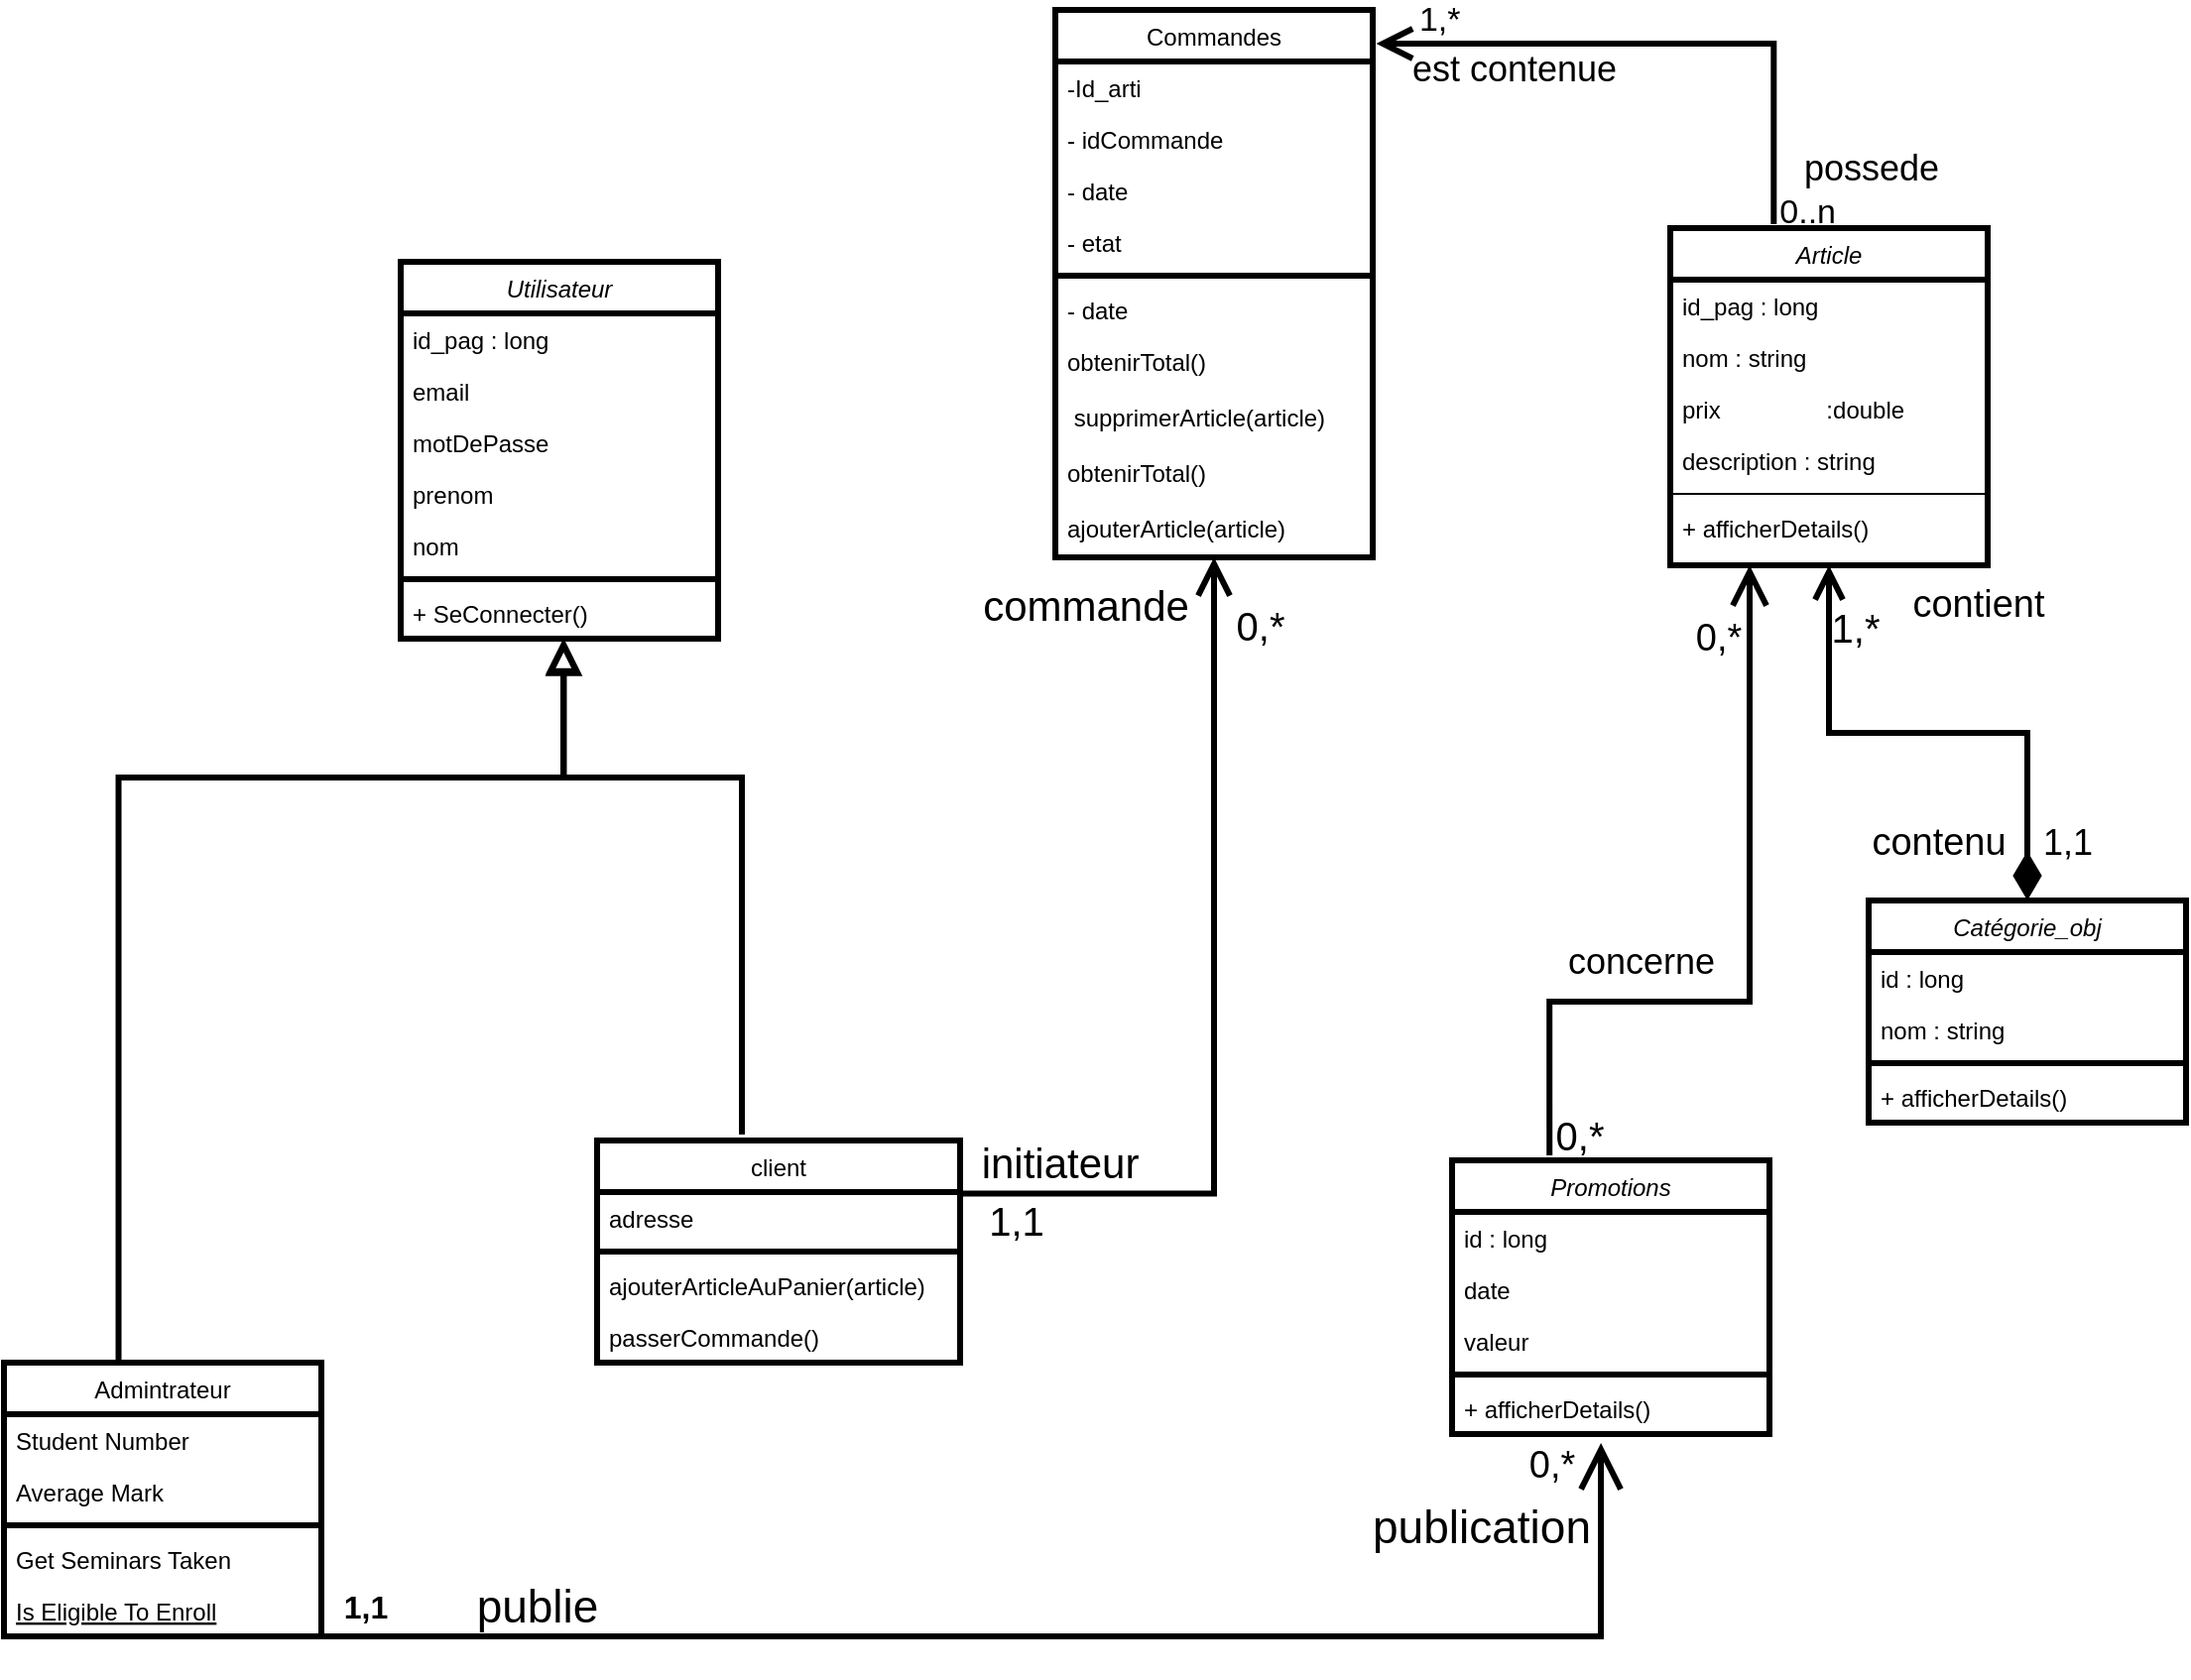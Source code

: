 <mxfile version="21.8.2" type="github">
  <diagram id="C5RBs43oDa-KdzZeNtuy" name="Page-1">
    <mxGraphModel dx="2022" dy="663" grid="1" gridSize="10" guides="1" tooltips="1" connect="1" arrows="1" fold="1" page="1" pageScale="1" pageWidth="827" pageHeight="1169" math="0" shadow="0">
      <root>
        <mxCell id="WIyWlLk6GJQsqaUBKTNV-0" />
        <mxCell id="WIyWlLk6GJQsqaUBKTNV-1" parent="WIyWlLk6GJQsqaUBKTNV-0" />
        <mxCell id="IVEILM5k7QO9TTiQjNUy-68" style="edgeStyle=orthogonalEdgeStyle;rounded=0;orthogonalLoop=1;jettySize=auto;html=1;exitX=0.25;exitY=1;exitDx=0;exitDy=0;entryX=0.307;entryY=-0.018;entryDx=0;entryDy=0;entryPerimeter=0;startArrow=open;startFill=0;endArrow=none;endFill=0;strokeWidth=3;endSize=14;sourcePerimeterSpacing=14;targetPerimeterSpacing=13;startSize=14;" parent="WIyWlLk6GJQsqaUBKTNV-1" source="zkfFHV4jXpPFQw0GAbJ--0" target="IVEILM5k7QO9TTiQjNUy-61" edge="1">
          <mxGeometry relative="1" as="geometry">
            <Array as="points">
              <mxPoint x="240" y="600" />
              <mxPoint x="139" y="600" />
            </Array>
          </mxGeometry>
        </mxCell>
        <mxCell id="IVEILM5k7QO9TTiQjNUy-87" value="&lt;font style=&quot;font-size: 19px;&quot;&gt;0,*&lt;/font&gt;" style="edgeLabel;html=1;align=center;verticalAlign=middle;resizable=0;points=[];labelBackgroundColor=none;" parent="IVEILM5k7QO9TTiQjNUy-68" vertex="1" connectable="0">
          <mxGeometry x="-0.856" y="1" relative="1" as="geometry">
            <mxPoint x="-17" y="8" as="offset" />
          </mxGeometry>
        </mxCell>
        <mxCell id="IVEILM5k7QO9TTiQjNUy-89" value="&lt;span style=&quot;font-size: 20px;&quot;&gt;0,*&lt;/span&gt;" style="edgeLabel;html=1;align=center;verticalAlign=middle;resizable=0;points=[];" parent="IVEILM5k7QO9TTiQjNUy-68" vertex="1" connectable="0">
          <mxGeometry x="0.97" y="2" relative="1" as="geometry">
            <mxPoint x="13" y="-5" as="offset" />
          </mxGeometry>
        </mxCell>
        <mxCell id="zkfFHV4jXpPFQw0GAbJ--0" value="Article" style="swimlane;fontStyle=2;align=center;verticalAlign=top;childLayout=stackLayout;horizontal=1;startSize=26;horizontalStack=0;resizeParent=1;resizeLast=0;collapsible=1;marginBottom=0;rounded=0;shadow=0;strokeWidth=3;" parent="WIyWlLk6GJQsqaUBKTNV-1" vertex="1">
          <mxGeometry x="200" y="210" width="160" height="170" as="geometry">
            <mxRectangle x="220" y="120" width="160" height="26" as="alternateBounds" />
          </mxGeometry>
        </mxCell>
        <mxCell id="zkfFHV4jXpPFQw0GAbJ--1" value="id_pag : long" style="text;align=left;verticalAlign=top;spacingLeft=4;spacingRight=4;overflow=hidden;rotatable=0;points=[[0,0.5],[1,0.5]];portConstraint=eastwest;" parent="zkfFHV4jXpPFQw0GAbJ--0" vertex="1">
          <mxGeometry y="26" width="160" height="26" as="geometry" />
        </mxCell>
        <mxCell id="IVEILM5k7QO9TTiQjNUy-1" value="nom : string" style="text;align=left;verticalAlign=top;spacingLeft=4;spacingRight=4;overflow=hidden;rotatable=0;points=[[0,0.5],[1,0.5]];portConstraint=eastwest;" parent="zkfFHV4jXpPFQw0GAbJ--0" vertex="1">
          <mxGeometry y="52" width="160" height="26" as="geometry" />
        </mxCell>
        <mxCell id="zkfFHV4jXpPFQw0GAbJ--2" value="prix                :double" style="text;align=left;verticalAlign=top;spacingLeft=4;spacingRight=4;overflow=hidden;rotatable=0;points=[[0,0.5],[1,0.5]];portConstraint=eastwest;rounded=0;shadow=0;html=0;" parent="zkfFHV4jXpPFQw0GAbJ--0" vertex="1">
          <mxGeometry y="78" width="160" height="26" as="geometry" />
        </mxCell>
        <mxCell id="zkfFHV4jXpPFQw0GAbJ--3" value="description : string" style="text;align=left;verticalAlign=top;spacingLeft=4;spacingRight=4;overflow=hidden;rotatable=0;points=[[0,0.5],[1,0.5]];portConstraint=eastwest;rounded=0;shadow=0;html=0;" parent="zkfFHV4jXpPFQw0GAbJ--0" vertex="1">
          <mxGeometry y="104" width="160" height="26" as="geometry" />
        </mxCell>
        <mxCell id="zkfFHV4jXpPFQw0GAbJ--4" value="" style="line;html=1;strokeWidth=1;align=left;verticalAlign=middle;spacingTop=-1;spacingLeft=3;spacingRight=3;rotatable=0;labelPosition=right;points=[];portConstraint=eastwest;" parent="zkfFHV4jXpPFQw0GAbJ--0" vertex="1">
          <mxGeometry y="130" width="160" height="8" as="geometry" />
        </mxCell>
        <mxCell id="zkfFHV4jXpPFQw0GAbJ--5" value="+ afficherDetails()" style="text;align=left;verticalAlign=top;spacingLeft=4;spacingRight=4;overflow=hidden;rotatable=0;points=[[0,0.5],[1,0.5]];portConstraint=eastwest;strokeWidth=3;" parent="zkfFHV4jXpPFQw0GAbJ--0" vertex="1">
          <mxGeometry y="138" width="160" height="26" as="geometry" />
        </mxCell>
        <mxCell id="zkfFHV4jXpPFQw0GAbJ--6" value="Admintrateur" style="swimlane;fontStyle=0;align=center;verticalAlign=top;childLayout=stackLayout;horizontal=1;startSize=26;horizontalStack=0;resizeParent=1;resizeLast=0;collapsible=1;marginBottom=0;rounded=0;shadow=0;strokeWidth=3;" parent="WIyWlLk6GJQsqaUBKTNV-1" vertex="1">
          <mxGeometry x="-640" y="782" width="160" height="138" as="geometry">
            <mxRectangle x="130" y="380" width="160" height="26" as="alternateBounds" />
          </mxGeometry>
        </mxCell>
        <mxCell id="zkfFHV4jXpPFQw0GAbJ--7" value="Student Number" style="text;align=left;verticalAlign=top;spacingLeft=4;spacingRight=4;overflow=hidden;rotatable=0;points=[[0,0.5],[1,0.5]];portConstraint=eastwest;" parent="zkfFHV4jXpPFQw0GAbJ--6" vertex="1">
          <mxGeometry y="26" width="160" height="26" as="geometry" />
        </mxCell>
        <mxCell id="zkfFHV4jXpPFQw0GAbJ--8" value="Average Mark" style="text;align=left;verticalAlign=top;spacingLeft=4;spacingRight=4;overflow=hidden;rotatable=0;points=[[0,0.5],[1,0.5]];portConstraint=eastwest;rounded=0;shadow=0;html=0;" parent="zkfFHV4jXpPFQw0GAbJ--6" vertex="1">
          <mxGeometry y="52" width="160" height="26" as="geometry" />
        </mxCell>
        <mxCell id="zkfFHV4jXpPFQw0GAbJ--9" value="" style="line;html=1;strokeWidth=3;align=left;verticalAlign=middle;spacingTop=-1;spacingLeft=3;spacingRight=3;rotatable=0;labelPosition=right;points=[];portConstraint=eastwest;" parent="zkfFHV4jXpPFQw0GAbJ--6" vertex="1">
          <mxGeometry y="78" width="160" height="8" as="geometry" />
        </mxCell>
        <mxCell id="zkfFHV4jXpPFQw0GAbJ--11" value="Get Seminars Taken" style="text;align=left;verticalAlign=top;spacingLeft=4;spacingRight=4;overflow=hidden;rotatable=0;points=[[0,0.5],[1,0.5]];portConstraint=eastwest;" parent="zkfFHV4jXpPFQw0GAbJ--6" vertex="1">
          <mxGeometry y="86" width="160" height="26" as="geometry" />
        </mxCell>
        <mxCell id="zkfFHV4jXpPFQw0GAbJ--10" value="Is Eligible To Enroll" style="text;align=left;verticalAlign=top;spacingLeft=4;spacingRight=4;overflow=hidden;rotatable=0;points=[[0,0.5],[1,0.5]];portConstraint=eastwest;fontStyle=4" parent="zkfFHV4jXpPFQw0GAbJ--6" vertex="1">
          <mxGeometry y="112" width="160" height="26" as="geometry" />
        </mxCell>
        <mxCell id="zkfFHV4jXpPFQw0GAbJ--12" value="" style="endArrow=block;endSize=11;endFill=0;shadow=0;strokeWidth=3;rounded=0;edgeStyle=elbowEdgeStyle;elbow=vertical;exitX=0.361;exitY=-0.001;exitDx=0;exitDy=0;exitPerimeter=0;" parent="WIyWlLk6GJQsqaUBKTNV-1" source="zkfFHV4jXpPFQw0GAbJ--6" edge="1">
          <mxGeometry width="160" relative="1" as="geometry">
            <mxPoint x="-560.0" y="673.274" as="sourcePoint" />
            <mxPoint x="-357.76" y="417" as="targetPoint" />
            <Array as="points">
              <mxPoint x="-417.76" y="487" />
            </Array>
          </mxGeometry>
        </mxCell>
        <mxCell id="zkfFHV4jXpPFQw0GAbJ--13" value="client" style="swimlane;fontStyle=0;align=center;verticalAlign=top;childLayout=stackLayout;horizontal=1;startSize=26;horizontalStack=0;resizeParent=1;resizeLast=0;collapsible=1;marginBottom=0;rounded=0;shadow=0;strokeWidth=3;" parent="WIyWlLk6GJQsqaUBKTNV-1" vertex="1">
          <mxGeometry x="-341" y="670" width="183" height="112" as="geometry">
            <mxRectangle x="340" y="380" width="170" height="26" as="alternateBounds" />
          </mxGeometry>
        </mxCell>
        <mxCell id="zkfFHV4jXpPFQw0GAbJ--14" value="adresse" style="text;align=left;verticalAlign=top;spacingLeft=4;spacingRight=4;overflow=hidden;rotatable=0;points=[[0,0.5],[1,0.5]];portConstraint=eastwest;" parent="zkfFHV4jXpPFQw0GAbJ--13" vertex="1">
          <mxGeometry y="26" width="183" height="26" as="geometry" />
        </mxCell>
        <mxCell id="zkfFHV4jXpPFQw0GAbJ--15" value="" style="line;html=1;strokeWidth=3;align=left;verticalAlign=middle;spacingTop=-1;spacingLeft=3;spacingRight=3;rotatable=0;labelPosition=right;points=[];portConstraint=eastwest;" parent="zkfFHV4jXpPFQw0GAbJ--13" vertex="1">
          <mxGeometry y="52" width="183" height="8" as="geometry" />
        </mxCell>
        <mxCell id="IVEILM5k7QO9TTiQjNUy-25" value="ajouterArticleAuPanier(article)" style="text;align=left;verticalAlign=top;spacingLeft=4;spacingRight=4;overflow=hidden;rotatable=0;points=[[0,0.5],[1,0.5]];portConstraint=eastwest;" parent="zkfFHV4jXpPFQw0GAbJ--13" vertex="1">
          <mxGeometry y="60" width="183" height="26" as="geometry" />
        </mxCell>
        <mxCell id="IVEILM5k7QO9TTiQjNUy-27" value="passerCommande()" style="text;align=left;verticalAlign=top;spacingLeft=4;spacingRight=4;overflow=hidden;rotatable=0;points=[[0,0.5],[1,0.5]];portConstraint=eastwest;" parent="zkfFHV4jXpPFQw0GAbJ--13" vertex="1">
          <mxGeometry y="86" width="183" height="26" as="geometry" />
        </mxCell>
        <mxCell id="zkfFHV4jXpPFQw0GAbJ--16" value="" style="endArrow=block;endSize=10;endFill=0;shadow=0;strokeWidth=3;rounded=0;edgeStyle=elbowEdgeStyle;elbow=vertical;" parent="WIyWlLk6GJQsqaUBKTNV-1" edge="1">
          <mxGeometry width="160" relative="1" as="geometry">
            <mxPoint x="-268.0" y="667" as="sourcePoint" />
            <mxPoint x="-358" y="417" as="targetPoint" />
            <Array as="points">
              <mxPoint x="-268" y="487" />
            </Array>
          </mxGeometry>
        </mxCell>
        <mxCell id="zkfFHV4jXpPFQw0GAbJ--26" value="" style="endArrow=open;shadow=0;strokeWidth=3;rounded=0;endFill=1;edgeStyle=elbowEdgeStyle;elbow=vertical;entryX=1.011;entryY=0.062;entryDx=0;entryDy=0;entryPerimeter=0;exitX=0.326;exitY=-0.012;exitDx=0;exitDy=0;exitPerimeter=0;endSize=12;" parent="WIyWlLk6GJQsqaUBKTNV-1" source="zkfFHV4jXpPFQw0GAbJ--0" target="IVEILM5k7QO9TTiQjNUy-3" edge="1">
          <mxGeometry x="0.5" y="41" relative="1" as="geometry">
            <mxPoint x="302.08" y="227" as="sourcePoint" />
            <mxPoint x="40.8" y="116.182" as="targetPoint" />
            <mxPoint x="-40" y="32" as="offset" />
            <Array as="points">
              <mxPoint x="302.08" y="117" />
              <mxPoint x="2.08" y="27" />
              <mxPoint x="242.08" y="-18" />
            </Array>
          </mxGeometry>
        </mxCell>
        <mxCell id="zkfFHV4jXpPFQw0GAbJ--27" value="0..n" style="resizable=0;align=left;verticalAlign=bottom;labelBackgroundColor=none;fontSize=17;" parent="zkfFHV4jXpPFQw0GAbJ--26" connectable="0" vertex="1">
          <mxGeometry x="-1" relative="1" as="geometry">
            <mxPoint x="1" y="4" as="offset" />
          </mxGeometry>
        </mxCell>
        <mxCell id="zkfFHV4jXpPFQw0GAbJ--28" value="1,*" style="resizable=0;align=right;verticalAlign=bottom;labelBackgroundColor=none;fontSize=17;" parent="zkfFHV4jXpPFQw0GAbJ--26" connectable="0" vertex="1">
          <mxGeometry x="1" relative="1" as="geometry">
            <mxPoint x="44" y="-2" as="offset" />
          </mxGeometry>
        </mxCell>
        <mxCell id="zkfFHV4jXpPFQw0GAbJ--29" value="&lt;font style=&quot;font-size: 18px;&quot;&gt;est contenue&lt;/font&gt;" style="text;html=1;resizable=0;points=[];;align=center;verticalAlign=middle;labelBackgroundColor=none;rounded=0;shadow=0;strokeWidth=1;fontSize=12;" parent="zkfFHV4jXpPFQw0GAbJ--26" vertex="1" connectable="0">
          <mxGeometry x="0.5" y="49" relative="1" as="geometry">
            <mxPoint x="-4" y="-36" as="offset" />
          </mxGeometry>
        </mxCell>
        <mxCell id="3nF1igo2PboqUOfNpfKJ-6" value="&lt;span style=&quot;font-size: 18px;&quot;&gt;possede&lt;/span&gt;" style="text;html=1;resizable=0;points=[];;align=center;verticalAlign=middle;labelBackgroundColor=none;rounded=0;shadow=0;strokeWidth=1;fontSize=12;" vertex="1" connectable="0" parent="zkfFHV4jXpPFQw0GAbJ--26">
          <mxGeometry x="0.5" y="49" relative="1" as="geometry">
            <mxPoint x="176" y="14" as="offset" />
          </mxGeometry>
        </mxCell>
        <mxCell id="IVEILM5k7QO9TTiQjNUy-3" value="Commandes" style="swimlane;fontStyle=0;align=center;verticalAlign=top;childLayout=stackLayout;horizontal=1;startSize=26;horizontalStack=0;resizeParent=1;resizeLast=0;collapsible=1;marginBottom=0;rounded=0;shadow=0;strokeWidth=3;" parent="WIyWlLk6GJQsqaUBKTNV-1" vertex="1">
          <mxGeometry x="-110" y="100" width="160" height="276" as="geometry">
            <mxRectangle x="550" y="140" width="160" height="26" as="alternateBounds" />
          </mxGeometry>
        </mxCell>
        <mxCell id="IVEILM5k7QO9TTiQjNUy-4" value="-Id_arti" style="text;align=left;verticalAlign=top;spacingLeft=4;spacingRight=4;overflow=hidden;rotatable=0;points=[[0,0.5],[1,0.5]];portConstraint=eastwest;" parent="IVEILM5k7QO9TTiQjNUy-3" vertex="1">
          <mxGeometry y="26" width="160" height="26" as="geometry" />
        </mxCell>
        <mxCell id="IVEILM5k7QO9TTiQjNUy-5" value="- idCommande" style="text;align=left;verticalAlign=top;spacingLeft=4;spacingRight=4;overflow=hidden;rotatable=0;points=[[0,0.5],[1,0.5]];portConstraint=eastwest;rounded=0;shadow=0;html=0;" parent="IVEILM5k7QO9TTiQjNUy-3" vertex="1">
          <mxGeometry y="52" width="160" height="26" as="geometry" />
        </mxCell>
        <mxCell id="IVEILM5k7QO9TTiQjNUy-67" value="- date" style="text;align=left;verticalAlign=top;spacingLeft=4;spacingRight=4;overflow=hidden;rotatable=0;points=[[0,0.5],[1,0.5]];portConstraint=eastwest;rounded=0;shadow=0;html=0;" parent="IVEILM5k7QO9TTiQjNUy-3" vertex="1">
          <mxGeometry y="78" width="160" height="26" as="geometry" />
        </mxCell>
        <mxCell id="IVEILM5k7QO9TTiQjNUy-9" value="- etat" style="text;align=left;verticalAlign=top;spacingLeft=4;spacingRight=4;overflow=hidden;rotatable=0;points=[[0,0.5],[1,0.5]];portConstraint=eastwest;rounded=0;shadow=0;html=0;" parent="IVEILM5k7QO9TTiQjNUy-3" vertex="1">
          <mxGeometry y="104" width="160" height="26" as="geometry" />
        </mxCell>
        <mxCell id="IVEILM5k7QO9TTiQjNUy-6" value="" style="line;html=1;strokeWidth=3;align=left;verticalAlign=middle;spacingTop=-1;spacingLeft=3;spacingRight=3;rotatable=0;labelPosition=right;points=[];portConstraint=eastwest;" parent="IVEILM5k7QO9TTiQjNUy-3" vertex="1">
          <mxGeometry y="130" width="160" height="8" as="geometry" />
        </mxCell>
        <mxCell id="IVEILM5k7QO9TTiQjNUy-66" value="- date" style="text;align=left;verticalAlign=top;spacingLeft=4;spacingRight=4;overflow=hidden;rotatable=0;points=[[0,0.5],[1,0.5]];portConstraint=eastwest;rounded=0;shadow=0;html=0;" parent="IVEILM5k7QO9TTiQjNUy-3" vertex="1">
          <mxGeometry y="138" width="160" height="26" as="geometry" />
        </mxCell>
        <mxCell id="IVEILM5k7QO9TTiQjNUy-7" value="obtenirTotal()&#xa; " style="text;align=left;verticalAlign=top;spacingLeft=4;spacingRight=4;overflow=hidden;rotatable=0;points=[[0,0.5],[1,0.5]];portConstraint=eastwest;" parent="IVEILM5k7QO9TTiQjNUy-3" vertex="1">
          <mxGeometry y="164" width="160" height="28" as="geometry" />
        </mxCell>
        <mxCell id="IVEILM5k7QO9TTiQjNUy-11" value=" supprimerArticle(article)&#xa;    " style="text;align=left;verticalAlign=top;spacingLeft=4;spacingRight=4;overflow=hidden;rotatable=0;points=[[0,0.5],[1,0.5]];portConstraint=eastwest;" parent="IVEILM5k7QO9TTiQjNUy-3" vertex="1">
          <mxGeometry y="192" width="160" height="28" as="geometry" />
        </mxCell>
        <mxCell id="IVEILM5k7QO9TTiQjNUy-13" value="obtenirTotal()" style="text;align=left;verticalAlign=top;spacingLeft=4;spacingRight=4;overflow=hidden;rotatable=0;points=[[0,0.5],[1,0.5]];portConstraint=eastwest;" parent="IVEILM5k7QO9TTiQjNUy-3" vertex="1">
          <mxGeometry y="220" width="160" height="28" as="geometry" />
        </mxCell>
        <mxCell id="IVEILM5k7QO9TTiQjNUy-14" value="ajouterArticle(article)" style="text;align=left;verticalAlign=top;spacingLeft=4;spacingRight=4;overflow=hidden;rotatable=0;points=[[0,0.5],[1,0.5]];portConstraint=eastwest;" parent="IVEILM5k7QO9TTiQjNUy-3" vertex="1">
          <mxGeometry y="248" width="160" height="28" as="geometry" />
        </mxCell>
        <mxCell id="IVEILM5k7QO9TTiQjNUy-15" value="Utilisateur" style="swimlane;fontStyle=2;align=center;verticalAlign=top;childLayout=stackLayout;horizontal=1;startSize=26;horizontalStack=0;resizeParent=1;resizeLast=0;collapsible=1;marginBottom=0;rounded=0;shadow=0;strokeWidth=3;" parent="WIyWlLk6GJQsqaUBKTNV-1" vertex="1">
          <mxGeometry x="-440" y="227" width="160" height="190" as="geometry">
            <mxRectangle x="220" y="120" width="160" height="26" as="alternateBounds" />
          </mxGeometry>
        </mxCell>
        <mxCell id="IVEILM5k7QO9TTiQjNUy-16" value="id_pag : long" style="text;align=left;verticalAlign=top;spacingLeft=4;spacingRight=4;overflow=hidden;rotatable=0;points=[[0,0.5],[1,0.5]];portConstraint=eastwest;" parent="IVEILM5k7QO9TTiQjNUy-15" vertex="1">
          <mxGeometry y="26" width="160" height="26" as="geometry" />
        </mxCell>
        <mxCell id="IVEILM5k7QO9TTiQjNUy-17" value="email" style="text;align=left;verticalAlign=top;spacingLeft=4;spacingRight=4;overflow=hidden;rotatable=0;points=[[0,0.5],[1,0.5]];portConstraint=eastwest;" parent="IVEILM5k7QO9TTiQjNUy-15" vertex="1">
          <mxGeometry y="52" width="160" height="26" as="geometry" />
        </mxCell>
        <mxCell id="IVEILM5k7QO9TTiQjNUy-18" value="motDePasse" style="text;align=left;verticalAlign=top;spacingLeft=4;spacingRight=4;overflow=hidden;rotatable=0;points=[[0,0.5],[1,0.5]];portConstraint=eastwest;rounded=0;shadow=0;html=0;" parent="IVEILM5k7QO9TTiQjNUy-15" vertex="1">
          <mxGeometry y="78" width="160" height="26" as="geometry" />
        </mxCell>
        <mxCell id="IVEILM5k7QO9TTiQjNUy-28" value="prenom" style="text;align=left;verticalAlign=top;spacingLeft=4;spacingRight=4;overflow=hidden;rotatable=0;points=[[0,0.5],[1,0.5]];portConstraint=eastwest;rounded=0;shadow=0;html=0;" parent="IVEILM5k7QO9TTiQjNUy-15" vertex="1">
          <mxGeometry y="104" width="160" height="26" as="geometry" />
        </mxCell>
        <mxCell id="IVEILM5k7QO9TTiQjNUy-29" value="nom" style="text;align=left;verticalAlign=top;spacingLeft=4;spacingRight=4;overflow=hidden;rotatable=0;points=[[0,0.5],[1,0.5]];portConstraint=eastwest;rounded=0;shadow=0;html=0;" parent="IVEILM5k7QO9TTiQjNUy-15" vertex="1">
          <mxGeometry y="130" width="160" height="26" as="geometry" />
        </mxCell>
        <mxCell id="IVEILM5k7QO9TTiQjNUy-20" value="" style="line;html=1;strokeWidth=3;align=left;verticalAlign=middle;spacingTop=-1;spacingLeft=3;spacingRight=3;rotatable=0;labelPosition=right;points=[];portConstraint=eastwest;" parent="IVEILM5k7QO9TTiQjNUy-15" vertex="1">
          <mxGeometry y="156" width="160" height="8" as="geometry" />
        </mxCell>
        <mxCell id="IVEILM5k7QO9TTiQjNUy-21" value="+ SeConnecter()" style="text;align=left;verticalAlign=top;spacingLeft=4;spacingRight=4;overflow=hidden;rotatable=0;points=[[0,0.5],[1,0.5]];portConstraint=eastwest;" parent="IVEILM5k7QO9TTiQjNUy-15" vertex="1">
          <mxGeometry y="164" width="160" height="26" as="geometry" />
        </mxCell>
        <mxCell id="IVEILM5k7QO9TTiQjNUy-35" style="edgeStyle=orthogonalEdgeStyle;rounded=0;orthogonalLoop=1;jettySize=auto;html=1;exitX=1.002;exitY=0.027;exitDx=0;exitDy=0;exitPerimeter=0;strokeWidth=3;endSize=13;endArrow=open;endFill=0;" parent="WIyWlLk6GJQsqaUBKTNV-1" source="zkfFHV4jXpPFQw0GAbJ--14" target="IVEILM5k7QO9TTiQjNUy-3" edge="1">
          <mxGeometry relative="1" as="geometry">
            <Array as="points">
              <mxPoint x="-30" y="697" />
            </Array>
          </mxGeometry>
        </mxCell>
        <mxCell id="IVEILM5k7QO9TTiQjNUy-37" value="&lt;font style=&quot;font-size: 20px;&quot;&gt;1,1&lt;/font&gt;" style="edgeLabel;html=1;align=center;verticalAlign=middle;resizable=0;points=[];labelBackgroundColor=none;" parent="IVEILM5k7QO9TTiQjNUy-35" vertex="1" connectable="0">
          <mxGeometry x="-0.886" y="-1" relative="1" as="geometry">
            <mxPoint x="2" y="12" as="offset" />
          </mxGeometry>
        </mxCell>
        <mxCell id="IVEILM5k7QO9TTiQjNUy-38" value="&lt;font style=&quot;font-size: 20px;&quot;&gt;0,*&lt;br&gt;&lt;/font&gt;" style="edgeLabel;html=1;align=center;verticalAlign=middle;resizable=0;points=[];" parent="IVEILM5k7QO9TTiQjNUy-35" vertex="1" connectable="0">
          <mxGeometry x="-0.886" y="-1" relative="1" as="geometry">
            <mxPoint x="125" y="-288" as="offset" />
          </mxGeometry>
        </mxCell>
        <mxCell id="IVEILM5k7QO9TTiQjNUy-57" style="edgeStyle=orthogonalEdgeStyle;rounded=0;orthogonalLoop=1;jettySize=auto;html=1;exitX=0.5;exitY=0;exitDx=0;exitDy=0;entryX=0.5;entryY=1;entryDx=0;entryDy=0;startArrow=diamondThin;startFill=1;targetPerimeterSpacing=8;sourcePerimeterSpacing=4;endSize=11;startSize=16;endArrow=open;endFill=0;strokeWidth=3;" parent="WIyWlLk6GJQsqaUBKTNV-1" source="IVEILM5k7QO9TTiQjNUy-50" target="zkfFHV4jXpPFQw0GAbJ--0" edge="1">
          <mxGeometry relative="1" as="geometry" />
        </mxCell>
        <mxCell id="IVEILM5k7QO9TTiQjNUy-60" value="&lt;font style=&quot;font-size: 18px;&quot;&gt;1,1&lt;/font&gt;" style="edgeLabel;html=1;align=center;verticalAlign=middle;resizable=0;points=[];" parent="IVEILM5k7QO9TTiQjNUy-57" vertex="1" connectable="0">
          <mxGeometry x="-0.838" relative="1" as="geometry">
            <mxPoint x="20" y="-7" as="offset" />
          </mxGeometry>
        </mxCell>
        <mxCell id="IVEILM5k7QO9TTiQjNUy-50" value="Catégorie_obj&#xa;" style="swimlane;fontStyle=2;align=center;verticalAlign=top;childLayout=stackLayout;horizontal=1;startSize=26;horizontalStack=0;resizeParent=1;resizeLast=0;collapsible=1;marginBottom=0;rounded=0;shadow=0;strokeWidth=3;" parent="WIyWlLk6GJQsqaUBKTNV-1" vertex="1">
          <mxGeometry x="300" y="549" width="160" height="112" as="geometry">
            <mxRectangle x="220" y="120" width="160" height="26" as="alternateBounds" />
          </mxGeometry>
        </mxCell>
        <mxCell id="IVEILM5k7QO9TTiQjNUy-51" value="id : long" style="text;align=left;verticalAlign=top;spacingLeft=4;spacingRight=4;overflow=hidden;rotatable=0;points=[[0,0.5],[1,0.5]];portConstraint=eastwest;strokeWidth=3;" parent="IVEILM5k7QO9TTiQjNUy-50" vertex="1">
          <mxGeometry y="26" width="160" height="26" as="geometry" />
        </mxCell>
        <mxCell id="IVEILM5k7QO9TTiQjNUy-52" value="nom : string" style="text;align=left;verticalAlign=top;spacingLeft=4;spacingRight=4;overflow=hidden;rotatable=0;points=[[0,0.5],[1,0.5]];portConstraint=eastwest;" parent="IVEILM5k7QO9TTiQjNUy-50" vertex="1">
          <mxGeometry y="52" width="160" height="26" as="geometry" />
        </mxCell>
        <mxCell id="IVEILM5k7QO9TTiQjNUy-55" value="" style="line;html=1;strokeWidth=3;align=left;verticalAlign=middle;spacingTop=-1;spacingLeft=3;spacingRight=3;rotatable=0;labelPosition=right;points=[];portConstraint=eastwest;" parent="IVEILM5k7QO9TTiQjNUy-50" vertex="1">
          <mxGeometry y="78" width="160" height="8" as="geometry" />
        </mxCell>
        <mxCell id="IVEILM5k7QO9TTiQjNUy-56" value="+ afficherDetails()" style="text;align=left;verticalAlign=top;spacingLeft=4;spacingRight=4;overflow=hidden;rotatable=0;points=[[0,0.5],[1,0.5]];portConstraint=eastwest;strokeWidth=3;" parent="IVEILM5k7QO9TTiQjNUy-50" vertex="1">
          <mxGeometry y="86" width="160" height="26" as="geometry" />
        </mxCell>
        <mxCell id="IVEILM5k7QO9TTiQjNUy-58" value="contient" style="text;html=1;align=center;verticalAlign=middle;resizable=0;points=[];autosize=1;strokeColor=none;fillColor=none;fontSize=19;" parent="WIyWlLk6GJQsqaUBKTNV-1" vertex="1">
          <mxGeometry x="310" y="380" width="90" height="40" as="geometry" />
        </mxCell>
        <mxCell id="IVEILM5k7QO9TTiQjNUy-59" value="&lt;font style=&quot;font-size: 20px;&quot;&gt;1,*&lt;/font&gt;" style="text;html=1;align=center;verticalAlign=middle;resizable=0;points=[];autosize=1;strokeColor=none;fillColor=none;" parent="WIyWlLk6GJQsqaUBKTNV-1" vertex="1">
          <mxGeometry x="268" y="391" width="50" height="40" as="geometry" />
        </mxCell>
        <mxCell id="IVEILM5k7QO9TTiQjNUy-61" value="Promotions" style="swimlane;fontStyle=2;align=center;verticalAlign=top;childLayout=stackLayout;horizontal=1;startSize=26;horizontalStack=0;resizeParent=1;resizeLast=0;collapsible=1;marginBottom=0;rounded=0;shadow=0;strokeWidth=3;" parent="WIyWlLk6GJQsqaUBKTNV-1" vertex="1">
          <mxGeometry x="90" y="680" width="160" height="138" as="geometry">
            <mxRectangle x="220" y="120" width="160" height="26" as="alternateBounds" />
          </mxGeometry>
        </mxCell>
        <mxCell id="IVEILM5k7QO9TTiQjNUy-62" value="id : long" style="text;align=left;verticalAlign=top;spacingLeft=4;spacingRight=4;overflow=hidden;rotatable=0;points=[[0,0.5],[1,0.5]];portConstraint=eastwest;" parent="IVEILM5k7QO9TTiQjNUy-61" vertex="1">
          <mxGeometry y="26" width="160" height="26" as="geometry" />
        </mxCell>
        <mxCell id="IVEILM5k7QO9TTiQjNUy-72" value="date" style="text;align=left;verticalAlign=top;spacingLeft=4;spacingRight=4;overflow=hidden;rotatable=0;points=[[0,0.5],[1,0.5]];portConstraint=eastwest;" parent="IVEILM5k7QO9TTiQjNUy-61" vertex="1">
          <mxGeometry y="52" width="160" height="26" as="geometry" />
        </mxCell>
        <mxCell id="IVEILM5k7QO9TTiQjNUy-63" value="valeur" style="text;align=left;verticalAlign=top;spacingLeft=4;spacingRight=4;overflow=hidden;rotatable=0;points=[[0,0.5],[1,0.5]];portConstraint=eastwest;" parent="IVEILM5k7QO9TTiQjNUy-61" vertex="1">
          <mxGeometry y="78" width="160" height="26" as="geometry" />
        </mxCell>
        <mxCell id="IVEILM5k7QO9TTiQjNUy-64" value="" style="line;html=1;strokeWidth=3;align=left;verticalAlign=middle;spacingTop=-1;spacingLeft=3;spacingRight=3;rotatable=0;labelPosition=right;points=[];portConstraint=eastwest;" parent="IVEILM5k7QO9TTiQjNUy-61" vertex="1">
          <mxGeometry y="104" width="160" height="8" as="geometry" />
        </mxCell>
        <mxCell id="IVEILM5k7QO9TTiQjNUy-65" value="+ afficherDetails()" style="text;align=left;verticalAlign=top;spacingLeft=4;spacingRight=4;overflow=hidden;rotatable=0;points=[[0,0.5],[1,0.5]];portConstraint=eastwest;" parent="IVEILM5k7QO9TTiQjNUy-61" vertex="1">
          <mxGeometry y="112" width="160" height="26" as="geometry" />
        </mxCell>
        <mxCell id="IVEILM5k7QO9TTiQjNUy-71" value="concerne" style="text;html=1;align=center;verticalAlign=middle;resizable=0;points=[];autosize=1;strokeColor=none;fillColor=none;fontSize=18;" parent="WIyWlLk6GJQsqaUBKTNV-1" vertex="1">
          <mxGeometry x="135" y="560" width="100" height="40" as="geometry" />
        </mxCell>
        <mxCell id="IVEILM5k7QO9TTiQjNUy-73" style="edgeStyle=orthogonalEdgeStyle;rounded=0;orthogonalLoop=1;jettySize=auto;html=1;exitX=1;exitY=0.5;exitDx=0;exitDy=0;entryX=0.469;entryY=1.173;entryDx=0;entryDy=0;entryPerimeter=0;strokeWidth=3;endArrow=open;endFill=0;endSize=17;" parent="WIyWlLk6GJQsqaUBKTNV-1" source="zkfFHV4jXpPFQw0GAbJ--10" target="IVEILM5k7QO9TTiQjNUy-65" edge="1">
          <mxGeometry relative="1" as="geometry">
            <Array as="points">
              <mxPoint x="-480" y="920" />
              <mxPoint x="165" y="920" />
            </Array>
          </mxGeometry>
        </mxCell>
        <mxCell id="IVEILM5k7QO9TTiQjNUy-76" value="&lt;span style=&quot;font-size: 19px;&quot;&gt;0,*&lt;/span&gt;" style="edgeLabel;html=1;align=center;verticalAlign=middle;resizable=0;points=[];" parent="IVEILM5k7QO9TTiQjNUy-73" vertex="1" connectable="0">
          <mxGeometry x="0.948" y="-1" relative="1" as="geometry">
            <mxPoint x="-26" y="-8" as="offset" />
          </mxGeometry>
        </mxCell>
        <mxCell id="IVEILM5k7QO9TTiQjNUy-74" value="publie" style="text;html=1;strokeColor=none;fillColor=none;align=center;verticalAlign=middle;whiteSpace=wrap;rounded=0;fontSize=23;" parent="WIyWlLk6GJQsqaUBKTNV-1" vertex="1">
          <mxGeometry x="-401" y="890" width="60" height="30" as="geometry" />
        </mxCell>
        <mxCell id="MxAgiTuZO03PBCf7R5fU-2" value="&lt;font style=&quot;font-size: 16px;&quot;&gt;&lt;b&gt;1,1&lt;/b&gt;&lt;/font&gt;" style="text;html=1;align=center;verticalAlign=middle;resizable=0;points=[];autosize=1;strokeColor=none;fillColor=none;" parent="WIyWlLk6GJQsqaUBKTNV-1" vertex="1">
          <mxGeometry x="-483" y="890" width="50" height="30" as="geometry" />
        </mxCell>
        <mxCell id="3nF1igo2PboqUOfNpfKJ-3" value="&lt;font style=&quot;font-size: 21px;&quot;&gt;initiateur&lt;/font&gt;" style="text;html=1;align=center;verticalAlign=middle;resizable=0;points=[];autosize=1;strokeColor=none;fillColor=none;" vertex="1" parent="WIyWlLk6GJQsqaUBKTNV-1">
          <mxGeometry x="-158" y="661" width="100" height="40" as="geometry" />
        </mxCell>
        <mxCell id="3nF1igo2PboqUOfNpfKJ-4" value="publication" style="text;html=1;strokeColor=none;fillColor=none;align=center;verticalAlign=middle;whiteSpace=wrap;rounded=0;fontSize=23;" vertex="1" parent="WIyWlLk6GJQsqaUBKTNV-1">
          <mxGeometry x="75" y="850" width="60" height="30" as="geometry" />
        </mxCell>
        <mxCell id="3nF1igo2PboqUOfNpfKJ-5" value="&lt;font style=&quot;font-size: 21px;&quot;&gt;commande&lt;/font&gt;" style="text;html=1;align=center;verticalAlign=middle;resizable=0;points=[];autosize=1;strokeColor=none;fillColor=none;" vertex="1" parent="WIyWlLk6GJQsqaUBKTNV-1">
          <mxGeometry x="-160" y="380" width="130" height="40" as="geometry" />
        </mxCell>
        <mxCell id="3nF1igo2PboqUOfNpfKJ-7" value="contenu" style="text;html=1;align=center;verticalAlign=middle;resizable=0;points=[];autosize=1;strokeColor=none;fillColor=none;fontSize=19;" vertex="1" parent="WIyWlLk6GJQsqaUBKTNV-1">
          <mxGeometry x="290" y="500" width="90" height="40" as="geometry" />
        </mxCell>
      </root>
    </mxGraphModel>
  </diagram>
</mxfile>
